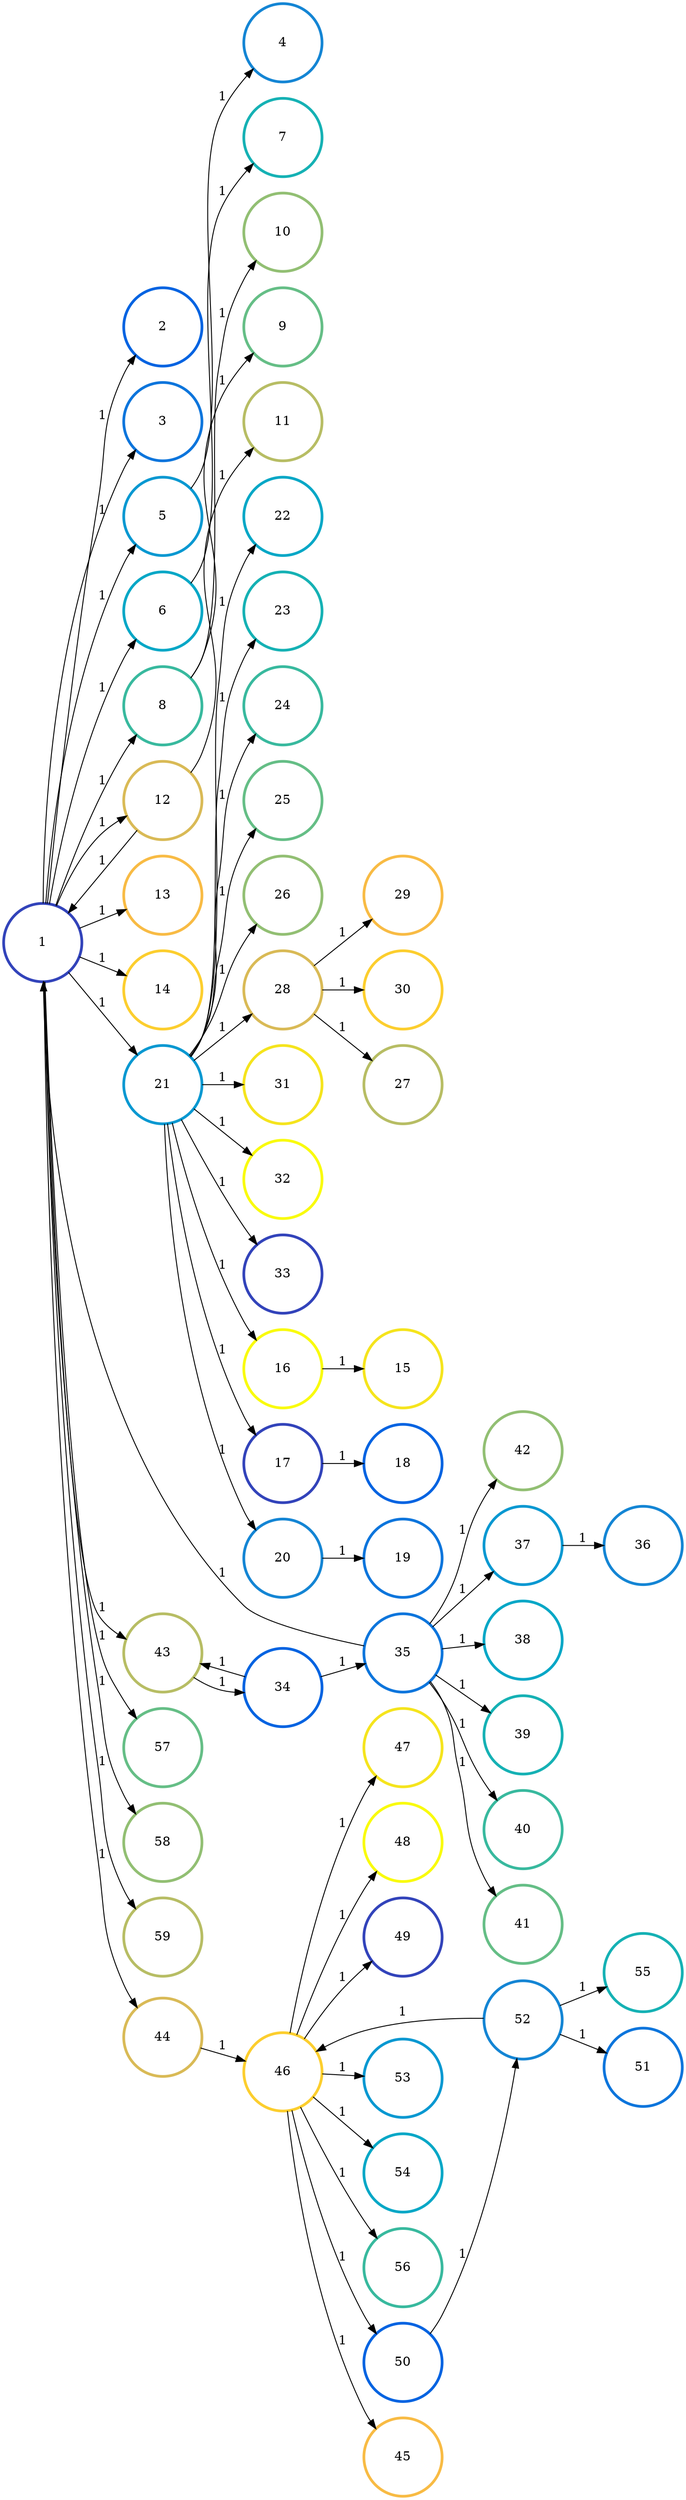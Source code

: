digraph N {
	overlap="false"
	rankdir="LR"
	0 [label="1",width=1.2,height=1.2,style="",penwidth=3,color="#3243BA"]
	1 [label="2",width=1.2,height=1.2,style="",penwidth=3,color="#0363E1"]
	2 [label="3",width=1.2,height=1.2,style="",penwidth=3,color="#0D75DC"]
	3 [label="4",width=1.2,height=1.2,style="",penwidth=3,color="#1485D4"]
	4 [label="5",width=1.2,height=1.2,style="",penwidth=3,color="#0998D1"]
	5 [label="6",width=1.2,height=1.2,style="",penwidth=3,color="#06A7C6"]
	6 [label="7",width=1.2,height=1.2,style="",penwidth=3,color="#15B1B4"]
	7 [label="8",width=1.2,height=1.2,style="",penwidth=3,color="#38B99E"]
	8 [label="9",width=1.2,height=1.2,style="",penwidth=3,color="#65BE86"]
	9 [label="10",width=1.2,height=1.2,style="",penwidth=3,color="#92BF73"]
	10 [label="11",width=1.2,height=1.2,style="",penwidth=3,color="#B7BD64"]
	11 [label="12",width=1.2,height=1.2,style="",penwidth=3,color="#D9BA56"]
	12 [label="13",width=1.2,height=1.2,style="",penwidth=3,color="#F8BB44"]
	13 [label="14",width=1.2,height=1.2,style="",penwidth=3,color="#FCCE2E"]
	14 [label="15",width=1.2,height=1.2,style="",penwidth=3,color="#F5E41D"]
	15 [label="16",width=1.2,height=1.2,style="",penwidth=3,color="#F9FB0E"]
	16 [label="17",width=1.2,height=1.2,style="",penwidth=3,color="#3243BA"]
	17 [label="18",width=1.2,height=1.2,style="",penwidth=3,color="#0363E1"]
	18 [label="19",width=1.2,height=1.2,style="",penwidth=3,color="#0D75DC"]
	19 [label="20",width=1.2,height=1.2,style="",penwidth=3,color="#1485D4"]
	20 [label="21",width=1.2,height=1.2,style="",penwidth=3,color="#0998D1"]
	21 [label="22",width=1.2,height=1.2,style="",penwidth=3,color="#06A7C6"]
	22 [label="23",width=1.2,height=1.2,style="",penwidth=3,color="#15B1B4"]
	23 [label="24",width=1.2,height=1.2,style="",penwidth=3,color="#38B99E"]
	24 [label="25",width=1.2,height=1.2,style="",penwidth=3,color="#65BE86"]
	25 [label="26",width=1.2,height=1.2,style="",penwidth=3,color="#92BF73"]
	26 [label="27",width=1.2,height=1.2,style="",penwidth=3,color="#B7BD64"]
	27 [label="28",width=1.2,height=1.2,style="",penwidth=3,color="#D9BA56"]
	28 [label="29",width=1.2,height=1.2,style="",penwidth=3,color="#F8BB44"]
	29 [label="30",width=1.2,height=1.2,style="",penwidth=3,color="#FCCE2E"]
	30 [label="31",width=1.2,height=1.2,style="",penwidth=3,color="#F5E41D"]
	31 [label="32",width=1.2,height=1.2,style="",penwidth=3,color="#F9FB0E"]
	32 [label="33",width=1.2,height=1.2,style="",penwidth=3,color="#3243BA"]
	33 [label="34",width=1.2,height=1.2,style="",penwidth=3,color="#0363E1"]
	34 [label="35",width=1.2,height=1.2,style="",penwidth=3,color="#0D75DC"]
	35 [label="36",width=1.2,height=1.2,style="",penwidth=3,color="#1485D4"]
	36 [label="37",width=1.2,height=1.2,style="",penwidth=3,color="#0998D1"]
	37 [label="38",width=1.2,height=1.2,style="",penwidth=3,color="#06A7C6"]
	38 [label="39",width=1.2,height=1.2,style="",penwidth=3,color="#15B1B4"]
	39 [label="40",width=1.2,height=1.2,style="",penwidth=3,color="#38B99E"]
	40 [label="41",width=1.2,height=1.2,style="",penwidth=3,color="#65BE86"]
	41 [label="42",width=1.2,height=1.2,style="",penwidth=3,color="#92BF73"]
	42 [label="43",width=1.2,height=1.2,style="",penwidth=3,color="#B7BD64"]
	43 [label="44",width=1.2,height=1.2,style="",penwidth=3,color="#D9BA56"]
	44 [label="45",width=1.2,height=1.2,style="",penwidth=3,color="#F8BB44"]
	45 [label="46",width=1.2,height=1.2,style="",penwidth=3,color="#FCCE2E"]
	46 [label="47",width=1.2,height=1.2,style="",penwidth=3,color="#F5E41D"]
	47 [label="48",width=1.2,height=1.2,style="",penwidth=3,color="#F9FB0E"]
	48 [label="49",width=1.2,height=1.2,style="",penwidth=3,color="#3243BA"]
	49 [label="50",width=1.2,height=1.2,style="",penwidth=3,color="#0363E1"]
	50 [label="51",width=1.2,height=1.2,style="",penwidth=3,color="#0D75DC"]
	51 [label="52",width=1.2,height=1.2,style="",penwidth=3,color="#1485D4"]
	52 [label="53",width=1.2,height=1.2,style="",penwidth=3,color="#0998D1"]
	53 [label="54",width=1.2,height=1.2,style="",penwidth=3,color="#06A7C6"]
	54 [label="55",width=1.2,height=1.2,style="",penwidth=3,color="#15B1B4"]
	55 [label="56",width=1.2,height=1.2,style="",penwidth=3,color="#38B99E"]
	56 [label="57",width=1.2,height=1.2,style="",penwidth=3,color="#65BE86"]
	57 [label="58",width=1.2,height=1.2,style="",penwidth=3,color="#92BF73"]
	58 [label="59",width=1.2,height=1.2,style="",penwidth=3,color="#B7BD64"]
	0 -> 1 [penwidth=1,color=black,label="1"]
	0 -> 2 [penwidth=1,color=black,label="1"]
	0 -> 4 [penwidth=1,color=black,label="1"]
	0 -> 5 [penwidth=1,color=black,label="1"]
	0 -> 7 [penwidth=1,color=black,label="1"]
	0 -> 11 [penwidth=1,color=black,label="1"]
	0 -> 12 [penwidth=1,color=black,label="1"]
	0 -> 13 [penwidth=1,color=black,label="1"]
	0 -> 20 [penwidth=1,color=black,label="1"]
	0 -> 42 [penwidth=1,color=black,label="1"]
	0 -> 43 [penwidth=1,color=black,label="1"]
	0 -> 56 [penwidth=1,color=black,label="1"]
	0 -> 57 [penwidth=1,color=black,label="1"]
	0 -> 58 [penwidth=1,color=black,label="1"]
	4 -> 3 [penwidth=1,color=black,label="1"]
	5 -> 6 [penwidth=1,color=black,label="1"]
	7 -> 8 [penwidth=1,color=black,label="1"]
	7 -> 9 [penwidth=1,color=black,label="1"]
	11 -> 0 [penwidth=1,color=black,label="1"]
	11 -> 10 [penwidth=1,color=black,label="1"]
	15 -> 14 [penwidth=1,color=black,label="1"]
	16 -> 17 [penwidth=1,color=black,label="1"]
	19 -> 18 [penwidth=1,color=black,label="1"]
	20 -> 15 [penwidth=1,color=black,label="1"]
	20 -> 16 [penwidth=1,color=black,label="1"]
	20 -> 19 [penwidth=1,color=black,label="1"]
	20 -> 21 [penwidth=1,color=black,label="1"]
	20 -> 22 [penwidth=1,color=black,label="1"]
	20 -> 23 [penwidth=1,color=black,label="1"]
	20 -> 24 [penwidth=1,color=black,label="1"]
	20 -> 25 [penwidth=1,color=black,label="1"]
	20 -> 27 [penwidth=1,color=black,label="1"]
	20 -> 30 [penwidth=1,color=black,label="1"]
	20 -> 31 [penwidth=1,color=black,label="1"]
	20 -> 32 [penwidth=1,color=black,label="1"]
	27 -> 26 [penwidth=1,color=black,label="1"]
	27 -> 28 [penwidth=1,color=black,label="1"]
	27 -> 29 [penwidth=1,color=black,label="1"]
	33 -> 34 [penwidth=1,color=black,label="1"]
	33 -> 42 [penwidth=1,color=black,label="1"]
	34 -> 0 [penwidth=1,color=black,label="1"]
	34 -> 36 [penwidth=1,color=black,label="1"]
	34 -> 37 [penwidth=1,color=black,label="1"]
	34 -> 38 [penwidth=1,color=black,label="1"]
	34 -> 39 [penwidth=1,color=black,label="1"]
	34 -> 40 [penwidth=1,color=black,label="1"]
	34 -> 41 [penwidth=1,color=black,label="1"]
	36 -> 35 [penwidth=1,color=black,label="1"]
	42 -> 33 [penwidth=1,color=black,label="1"]
	43 -> 45 [penwidth=1,color=black,label="1"]
	45 -> 44 [penwidth=1,color=black,label="1"]
	45 -> 46 [penwidth=1,color=black,label="1"]
	45 -> 47 [penwidth=1,color=black,label="1"]
	45 -> 48 [penwidth=1,color=black,label="1"]
	45 -> 49 [penwidth=1,color=black,label="1"]
	45 -> 52 [penwidth=1,color=black,label="1"]
	45 -> 53 [penwidth=1,color=black,label="1"]
	45 -> 55 [penwidth=1,color=black,label="1"]
	49 -> 51 [penwidth=1,color=black,label="1"]
	51 -> 45 [penwidth=1,color=black,label="1"]
	51 -> 50 [penwidth=1,color=black,label="1"]
	51 -> 54 [penwidth=1,color=black,label="1"]
}
